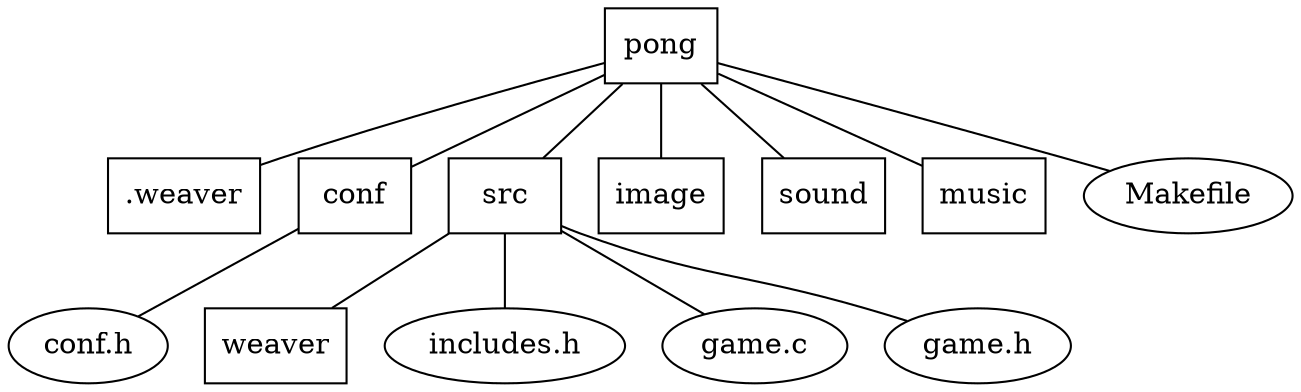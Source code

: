 graph{
	pong[shape=box];
	".weaver"[shape=box];
	conf[shape=box];
	src[shape=box];
	image[shape=box];
	sound[shape=box];
	music[shape=box];
	weaver[shape=box];

	pong -- ".weaver";
	pong -- conf;
	pong -- src;
	pong -- image;
	pong -- sound;
	pong -- music;
	pong -- Makefile;

	conf -- "conf.h";

	src -- weaver;
	src -- "includes.h"
	src -- "game.c"
	src -- "game.h"
}